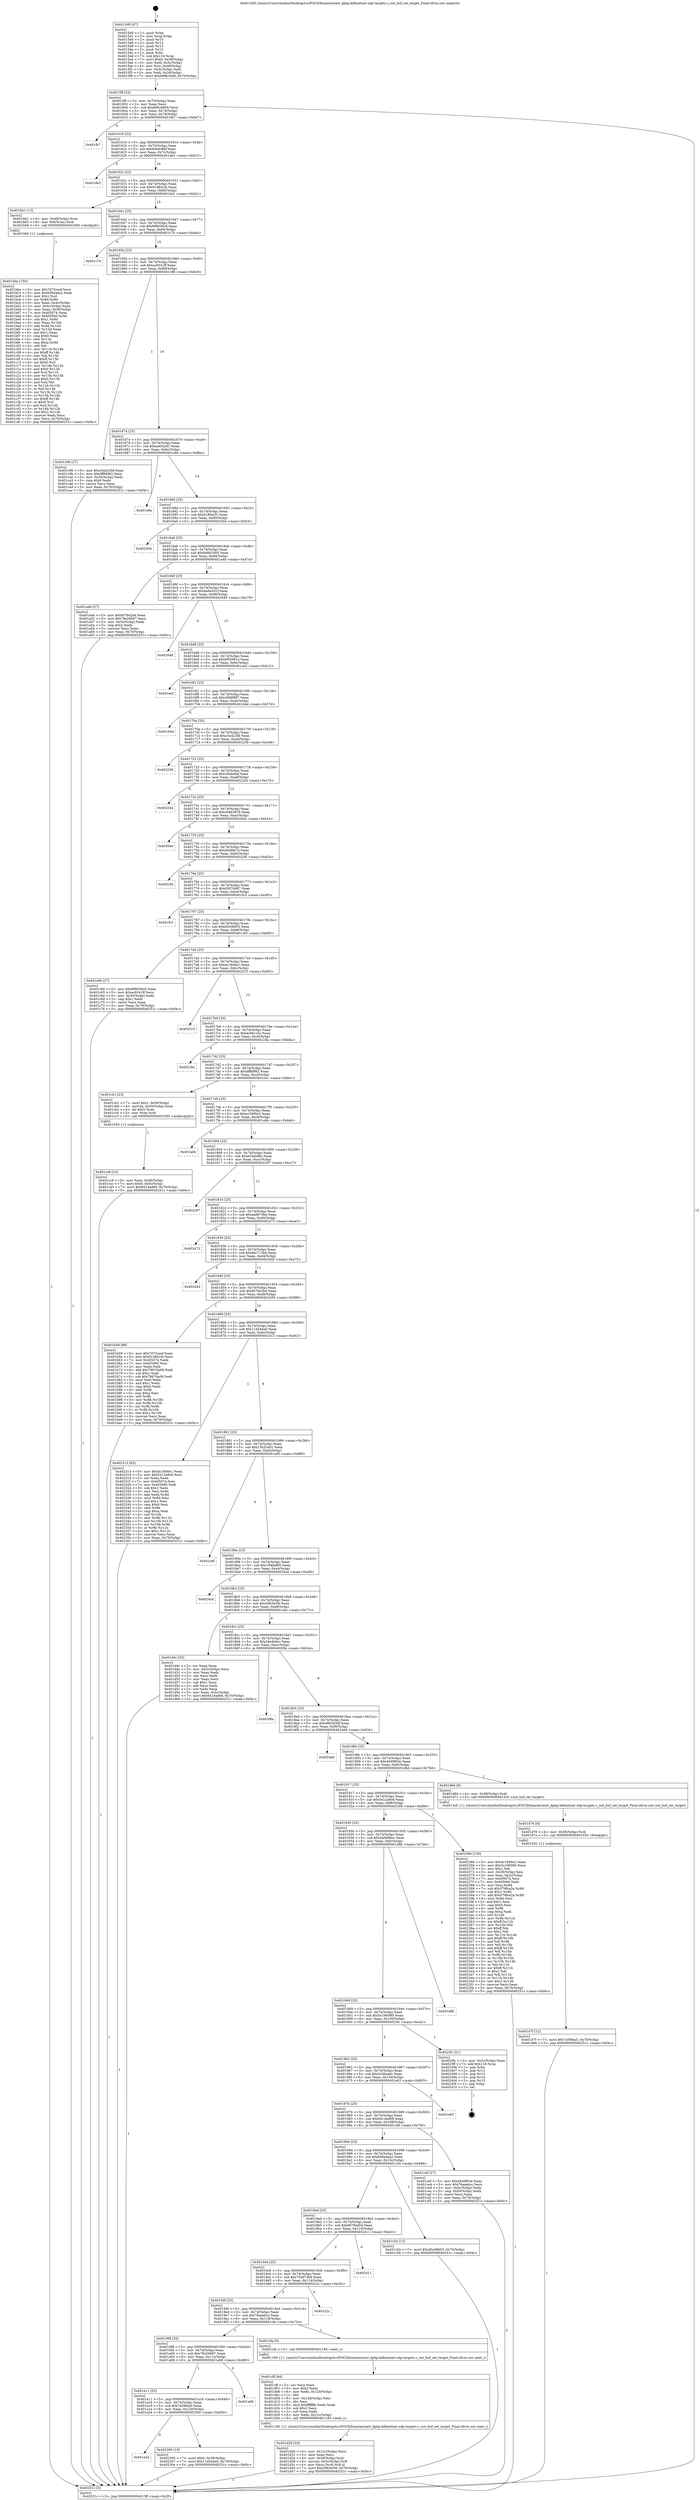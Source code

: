 digraph "0x4015d0" {
  label = "0x4015d0 (/mnt/c/Users/mathe/Desktop/tcc/POCII/binaries/extr_kphp-kdbnetnet-udp-targets.c_out_buf_set_target_Final-ollvm.out::main(0))"
  labelloc = "t"
  node[shape=record]

  Entry [label="",width=0.3,height=0.3,shape=circle,fillcolor=black,style=filled]
  "0x4015ff" [label="{
     0x4015ff [23]\l
     | [instrs]\l
     &nbsp;&nbsp;0x4015ff \<+3\>: mov -0x70(%rbp),%eax\l
     &nbsp;&nbsp;0x401602 \<+2\>: mov %eax,%ecx\l
     &nbsp;&nbsp;0x401604 \<+6\>: sub $0x895cb609,%ecx\l
     &nbsp;&nbsp;0x40160a \<+3\>: mov %eax,-0x74(%rbp)\l
     &nbsp;&nbsp;0x40160d \<+3\>: mov %ecx,-0x78(%rbp)\l
     &nbsp;&nbsp;0x401610 \<+6\>: je 0000000000401fb7 \<main+0x9e7\>\l
  }"]
  "0x401fb7" [label="{
     0x401fb7\l
  }", style=dashed]
  "0x401616" [label="{
     0x401616 [22]\l
     | [instrs]\l
     &nbsp;&nbsp;0x401616 \<+5\>: jmp 000000000040161b \<main+0x4b\>\l
     &nbsp;&nbsp;0x40161b \<+3\>: mov -0x74(%rbp),%eax\l
     &nbsp;&nbsp;0x40161e \<+5\>: sub $0x8cbdc8bf,%eax\l
     &nbsp;&nbsp;0x401623 \<+3\>: mov %eax,-0x7c(%rbp)\l
     &nbsp;&nbsp;0x401626 \<+6\>: je 0000000000401de3 \<main+0x813\>\l
  }"]
  Exit [label="",width=0.3,height=0.3,shape=circle,fillcolor=black,style=filled,peripheries=2]
  "0x401de3" [label="{
     0x401de3\l
  }", style=dashed]
  "0x40162c" [label="{
     0x40162c [22]\l
     | [instrs]\l
     &nbsp;&nbsp;0x40162c \<+5\>: jmp 0000000000401631 \<main+0x61\>\l
     &nbsp;&nbsp;0x401631 \<+3\>: mov -0x74(%rbp),%eax\l
     &nbsp;&nbsp;0x401634 \<+5\>: sub $0x9148d1fe,%eax\l
     &nbsp;&nbsp;0x401639 \<+3\>: mov %eax,-0x80(%rbp)\l
     &nbsp;&nbsp;0x40163c \<+6\>: je 0000000000401bb1 \<main+0x5e1\>\l
  }"]
  "0x401a2a" [label="{
     0x401a2a\l
  }", style=dashed]
  "0x401bb1" [label="{
     0x401bb1 [13]\l
     | [instrs]\l
     &nbsp;&nbsp;0x401bb1 \<+4\>: mov -0x48(%rbp),%rax\l
     &nbsp;&nbsp;0x401bb5 \<+4\>: mov 0x8(%rax),%rdi\l
     &nbsp;&nbsp;0x401bb9 \<+5\>: call 0000000000401060 \<atoi@plt\>\l
     | [calls]\l
     &nbsp;&nbsp;0x401060 \{1\} (unknown)\l
  }"]
  "0x401642" [label="{
     0x401642 [25]\l
     | [instrs]\l
     &nbsp;&nbsp;0x401642 \<+5\>: jmp 0000000000401647 \<main+0x77\>\l
     &nbsp;&nbsp;0x401647 \<+3\>: mov -0x74(%rbp),%eax\l
     &nbsp;&nbsp;0x40164a \<+5\>: sub $0x996056c6,%eax\l
     &nbsp;&nbsp;0x40164f \<+6\>: mov %eax,-0x84(%rbp)\l
     &nbsp;&nbsp;0x401655 \<+6\>: je 0000000000401c7b \<main+0x6ab\>\l
  }"]
  "0x402300" [label="{
     0x402300 [19]\l
     | [instrs]\l
     &nbsp;&nbsp;0x402300 \<+7\>: movl $0x0,-0x38(%rbp)\l
     &nbsp;&nbsp;0x402307 \<+7\>: movl $0x11d544a0,-0x70(%rbp)\l
     &nbsp;&nbsp;0x40230e \<+5\>: jmp 000000000040251c \<main+0xf4c\>\l
  }"]
  "0x401c7b" [label="{
     0x401c7b\l
  }", style=dashed]
  "0x40165b" [label="{
     0x40165b [25]\l
     | [instrs]\l
     &nbsp;&nbsp;0x40165b \<+5\>: jmp 0000000000401660 \<main+0x90\>\l
     &nbsp;&nbsp;0x401660 \<+3\>: mov -0x74(%rbp),%eax\l
     &nbsp;&nbsp;0x401663 \<+5\>: sub $0xac9341ff,%eax\l
     &nbsp;&nbsp;0x401668 \<+6\>: mov %eax,-0x88(%rbp)\l
     &nbsp;&nbsp;0x40166e \<+6\>: je 0000000000401c96 \<main+0x6c6\>\l
  }"]
  "0x401a11" [label="{
     0x401a11 [25]\l
     | [instrs]\l
     &nbsp;&nbsp;0x401a11 \<+5\>: jmp 0000000000401a16 \<main+0x446\>\l
     &nbsp;&nbsp;0x401a16 \<+3\>: mov -0x74(%rbp),%eax\l
     &nbsp;&nbsp;0x401a19 \<+5\>: sub $0x7a59fea5,%eax\l
     &nbsp;&nbsp;0x401a1e \<+6\>: mov %eax,-0x120(%rbp)\l
     &nbsp;&nbsp;0x401a24 \<+6\>: je 0000000000402300 \<main+0xd30\>\l
  }"]
  "0x401c96" [label="{
     0x401c96 [27]\l
     | [instrs]\l
     &nbsp;&nbsp;0x401c96 \<+5\>: mov $0xc5a422fd,%eax\l
     &nbsp;&nbsp;0x401c9b \<+5\>: mov $0xdff68f62,%ecx\l
     &nbsp;&nbsp;0x401ca0 \<+3\>: mov -0x30(%rbp),%edx\l
     &nbsp;&nbsp;0x401ca3 \<+3\>: cmp $0x0,%edx\l
     &nbsp;&nbsp;0x401ca6 \<+3\>: cmove %ecx,%eax\l
     &nbsp;&nbsp;0x401ca9 \<+3\>: mov %eax,-0x70(%rbp)\l
     &nbsp;&nbsp;0x401cac \<+5\>: jmp 000000000040251c \<main+0xf4c\>\l
  }"]
  "0x401674" [label="{
     0x401674 [25]\l
     | [instrs]\l
     &nbsp;&nbsp;0x401674 \<+5\>: jmp 0000000000401679 \<main+0xa9\>\l
     &nbsp;&nbsp;0x401679 \<+3\>: mov -0x74(%rbp),%eax\l
     &nbsp;&nbsp;0x40167c \<+5\>: sub $0xae632ef1,%eax\l
     &nbsp;&nbsp;0x401681 \<+6\>: mov %eax,-0x8c(%rbp)\l
     &nbsp;&nbsp;0x401687 \<+6\>: je 0000000000401e8a \<main+0x8ba\>\l
  }"]
  "0x401a68" [label="{
     0x401a68\l
  }", style=dashed]
  "0x401e8a" [label="{
     0x401e8a\l
  }", style=dashed]
  "0x40168d" [label="{
     0x40168d [25]\l
     | [instrs]\l
     &nbsp;&nbsp;0x40168d \<+5\>: jmp 0000000000401692 \<main+0xc2\>\l
     &nbsp;&nbsp;0x401692 \<+3\>: mov -0x74(%rbp),%eax\l
     &nbsp;&nbsp;0x401695 \<+5\>: sub $0xb189ecf1,%eax\l
     &nbsp;&nbsp;0x40169a \<+6\>: mov %eax,-0x90(%rbp)\l
     &nbsp;&nbsp;0x4016a0 \<+6\>: je 0000000000402504 \<main+0xf34\>\l
  }"]
  "0x401d7f" [label="{
     0x401d7f [12]\l
     | [instrs]\l
     &nbsp;&nbsp;0x401d7f \<+7\>: movl $0x7a59fea5,-0x70(%rbp)\l
     &nbsp;&nbsp;0x401d86 \<+5\>: jmp 000000000040251c \<main+0xf4c\>\l
  }"]
  "0x402504" [label="{
     0x402504\l
  }", style=dashed]
  "0x4016a6" [label="{
     0x4016a6 [25]\l
     | [instrs]\l
     &nbsp;&nbsp;0x4016a6 \<+5\>: jmp 00000000004016ab \<main+0xdb\>\l
     &nbsp;&nbsp;0x4016ab \<+3\>: mov -0x74(%rbp),%eax\l
     &nbsp;&nbsp;0x4016ae \<+5\>: sub $0xb99b1b00,%eax\l
     &nbsp;&nbsp;0x4016b3 \<+6\>: mov %eax,-0x94(%rbp)\l
     &nbsp;&nbsp;0x4016b9 \<+6\>: je 0000000000401a4d \<main+0x47d\>\l
  }"]
  "0x401d76" [label="{
     0x401d76 [9]\l
     | [instrs]\l
     &nbsp;&nbsp;0x401d76 \<+4\>: mov -0x58(%rbp),%rdi\l
     &nbsp;&nbsp;0x401d7a \<+5\>: call 0000000000401030 \<free@plt\>\l
     | [calls]\l
     &nbsp;&nbsp;0x401030 \{1\} (unknown)\l
  }"]
  "0x401a4d" [label="{
     0x401a4d [27]\l
     | [instrs]\l
     &nbsp;&nbsp;0x401a4d \<+5\>: mov $0xf47842bd,%eax\l
     &nbsp;&nbsp;0x401a52 \<+5\>: mov $0x79e26697,%ecx\l
     &nbsp;&nbsp;0x401a57 \<+3\>: mov -0x34(%rbp),%edx\l
     &nbsp;&nbsp;0x401a5a \<+3\>: cmp $0x2,%edx\l
     &nbsp;&nbsp;0x401a5d \<+3\>: cmovne %ecx,%eax\l
     &nbsp;&nbsp;0x401a60 \<+3\>: mov %eax,-0x70(%rbp)\l
     &nbsp;&nbsp;0x401a63 \<+5\>: jmp 000000000040251c \<main+0xf4c\>\l
  }"]
  "0x4016bf" [label="{
     0x4016bf [25]\l
     | [instrs]\l
     &nbsp;&nbsp;0x4016bf \<+5\>: jmp 00000000004016c4 \<main+0xf4\>\l
     &nbsp;&nbsp;0x4016c4 \<+3\>: mov -0x74(%rbp),%eax\l
     &nbsp;&nbsp;0x4016c7 \<+5\>: sub $0xba8a5d1f,%eax\l
     &nbsp;&nbsp;0x4016cc \<+6\>: mov %eax,-0x98(%rbp)\l
     &nbsp;&nbsp;0x4016d2 \<+6\>: je 0000000000402049 \<main+0xa79\>\l
  }"]
  "0x40251c" [label="{
     0x40251c [5]\l
     | [instrs]\l
     &nbsp;&nbsp;0x40251c \<+5\>: jmp 00000000004015ff \<main+0x2f\>\l
  }"]
  "0x4015d0" [label="{
     0x4015d0 [47]\l
     | [instrs]\l
     &nbsp;&nbsp;0x4015d0 \<+1\>: push %rbp\l
     &nbsp;&nbsp;0x4015d1 \<+3\>: mov %rsp,%rbp\l
     &nbsp;&nbsp;0x4015d4 \<+2\>: push %r15\l
     &nbsp;&nbsp;0x4015d6 \<+2\>: push %r14\l
     &nbsp;&nbsp;0x4015d8 \<+2\>: push %r13\l
     &nbsp;&nbsp;0x4015da \<+2\>: push %r12\l
     &nbsp;&nbsp;0x4015dc \<+1\>: push %rbx\l
     &nbsp;&nbsp;0x4015dd \<+7\>: sub $0x118,%rsp\l
     &nbsp;&nbsp;0x4015e4 \<+7\>: movl $0x0,-0x38(%rbp)\l
     &nbsp;&nbsp;0x4015eb \<+3\>: mov %edi,-0x3c(%rbp)\l
     &nbsp;&nbsp;0x4015ee \<+4\>: mov %rsi,-0x48(%rbp)\l
     &nbsp;&nbsp;0x4015f2 \<+3\>: mov -0x3c(%rbp),%edi\l
     &nbsp;&nbsp;0x4015f5 \<+3\>: mov %edi,-0x34(%rbp)\l
     &nbsp;&nbsp;0x4015f8 \<+7\>: movl $0xb99b1b00,-0x70(%rbp)\l
  }"]
  "0x401d2b" [label="{
     0x401d2b [33]\l
     | [instrs]\l
     &nbsp;&nbsp;0x401d2b \<+6\>: mov -0x12c(%rbp),%ecx\l
     &nbsp;&nbsp;0x401d31 \<+3\>: imul %eax,%ecx\l
     &nbsp;&nbsp;0x401d34 \<+4\>: mov -0x58(%rbp),%rdi\l
     &nbsp;&nbsp;0x401d38 \<+4\>: movslq -0x5c(%rbp),%r8\l
     &nbsp;&nbsp;0x401d3c \<+4\>: mov %ecx,(%rdi,%r8,4)\l
     &nbsp;&nbsp;0x401d40 \<+7\>: movl $0x29fc0e58,-0x70(%rbp)\l
     &nbsp;&nbsp;0x401d47 \<+5\>: jmp 000000000040251c \<main+0xf4c\>\l
  }"]
  "0x402049" [label="{
     0x402049\l
  }", style=dashed]
  "0x4016d8" [label="{
     0x4016d8 [25]\l
     | [instrs]\l
     &nbsp;&nbsp;0x4016d8 \<+5\>: jmp 00000000004016dd \<main+0x10d\>\l
     &nbsp;&nbsp;0x4016dd \<+3\>: mov -0x74(%rbp),%eax\l
     &nbsp;&nbsp;0x4016e0 \<+5\>: sub $0xbf05081e,%eax\l
     &nbsp;&nbsp;0x4016e5 \<+6\>: mov %eax,-0x9c(%rbp)\l
     &nbsp;&nbsp;0x4016eb \<+6\>: je 0000000000401ee2 \<main+0x912\>\l
  }"]
  "0x401cff" [label="{
     0x401cff [44]\l
     | [instrs]\l
     &nbsp;&nbsp;0x401cff \<+2\>: xor %ecx,%ecx\l
     &nbsp;&nbsp;0x401d01 \<+5\>: mov $0x2,%edx\l
     &nbsp;&nbsp;0x401d06 \<+6\>: mov %edx,-0x128(%rbp)\l
     &nbsp;&nbsp;0x401d0c \<+1\>: cltd\l
     &nbsp;&nbsp;0x401d0d \<+6\>: mov -0x128(%rbp),%esi\l
     &nbsp;&nbsp;0x401d13 \<+2\>: idiv %esi\l
     &nbsp;&nbsp;0x401d15 \<+6\>: imul $0xfffffffe,%edx,%edx\l
     &nbsp;&nbsp;0x401d1b \<+3\>: sub $0x1,%ecx\l
     &nbsp;&nbsp;0x401d1e \<+2\>: sub %ecx,%edx\l
     &nbsp;&nbsp;0x401d20 \<+6\>: mov %edx,-0x12c(%rbp)\l
     &nbsp;&nbsp;0x401d26 \<+5\>: call 0000000000401160 \<next_i\>\l
     | [calls]\l
     &nbsp;&nbsp;0x401160 \{1\} (/mnt/c/Users/mathe/Desktop/tcc/POCII/binaries/extr_kphp-kdbnetnet-udp-targets.c_out_buf_set_target_Final-ollvm.out::next_i)\l
  }"]
  "0x401ee2" [label="{
     0x401ee2\l
  }", style=dashed]
  "0x4016f1" [label="{
     0x4016f1 [25]\l
     | [instrs]\l
     &nbsp;&nbsp;0x4016f1 \<+5\>: jmp 00000000004016f6 \<main+0x126\>\l
     &nbsp;&nbsp;0x4016f6 \<+3\>: mov -0x74(%rbp),%eax\l
     &nbsp;&nbsp;0x4016f9 \<+5\>: sub $0xc0b6f887,%eax\l
     &nbsp;&nbsp;0x4016fe \<+6\>: mov %eax,-0xa0(%rbp)\l
     &nbsp;&nbsp;0x401704 \<+6\>: je 0000000000401b4d \<main+0x57d\>\l
  }"]
  "0x4019f8" [label="{
     0x4019f8 [25]\l
     | [instrs]\l
     &nbsp;&nbsp;0x4019f8 \<+5\>: jmp 00000000004019fd \<main+0x42d\>\l
     &nbsp;&nbsp;0x4019fd \<+3\>: mov -0x74(%rbp),%eax\l
     &nbsp;&nbsp;0x401a00 \<+5\>: sub $0x79e26697,%eax\l
     &nbsp;&nbsp;0x401a05 \<+6\>: mov %eax,-0x11c(%rbp)\l
     &nbsp;&nbsp;0x401a0b \<+6\>: je 0000000000401a68 \<main+0x498\>\l
  }"]
  "0x401b4d" [label="{
     0x401b4d\l
  }", style=dashed]
  "0x40170a" [label="{
     0x40170a [25]\l
     | [instrs]\l
     &nbsp;&nbsp;0x40170a \<+5\>: jmp 000000000040170f \<main+0x13f\>\l
     &nbsp;&nbsp;0x40170f \<+3\>: mov -0x74(%rbp),%eax\l
     &nbsp;&nbsp;0x401712 \<+5\>: sub $0xc5a422fd,%eax\l
     &nbsp;&nbsp;0x401717 \<+6\>: mov %eax,-0xa4(%rbp)\l
     &nbsp;&nbsp;0x40171d \<+6\>: je 0000000000402238 \<main+0xc68\>\l
  }"]
  "0x401cfa" [label="{
     0x401cfa [5]\l
     | [instrs]\l
     &nbsp;&nbsp;0x401cfa \<+5\>: call 0000000000401160 \<next_i\>\l
     | [calls]\l
     &nbsp;&nbsp;0x401160 \{1\} (/mnt/c/Users/mathe/Desktop/tcc/POCII/binaries/extr_kphp-kdbnetnet-udp-targets.c_out_buf_set_target_Final-ollvm.out::next_i)\l
  }"]
  "0x402238" [label="{
     0x402238\l
  }", style=dashed]
  "0x401723" [label="{
     0x401723 [25]\l
     | [instrs]\l
     &nbsp;&nbsp;0x401723 \<+5\>: jmp 0000000000401728 \<main+0x158\>\l
     &nbsp;&nbsp;0x401728 \<+3\>: mov -0x74(%rbp),%eax\l
     &nbsp;&nbsp;0x40172b \<+5\>: sub $0xc5b6edaf,%eax\l
     &nbsp;&nbsp;0x401730 \<+6\>: mov %eax,-0xa8(%rbp)\l
     &nbsp;&nbsp;0x401736 \<+6\>: je 0000000000402244 \<main+0xc74\>\l
  }"]
  "0x4019df" [label="{
     0x4019df [25]\l
     | [instrs]\l
     &nbsp;&nbsp;0x4019df \<+5\>: jmp 00000000004019e4 \<main+0x414\>\l
     &nbsp;&nbsp;0x4019e4 \<+3\>: mov -0x74(%rbp),%eax\l
     &nbsp;&nbsp;0x4019e7 \<+5\>: sub $0x76aaebcc,%eax\l
     &nbsp;&nbsp;0x4019ec \<+6\>: mov %eax,-0x118(%rbp)\l
     &nbsp;&nbsp;0x4019f2 \<+6\>: je 0000000000401cfa \<main+0x72a\>\l
  }"]
  "0x402244" [label="{
     0x402244\l
  }", style=dashed]
  "0x40173c" [label="{
     0x40173c [25]\l
     | [instrs]\l
     &nbsp;&nbsp;0x40173c \<+5\>: jmp 0000000000401741 \<main+0x171\>\l
     &nbsp;&nbsp;0x401741 \<+3\>: mov -0x74(%rbp),%eax\l
     &nbsp;&nbsp;0x401744 \<+5\>: sub $0xc6463918,%eax\l
     &nbsp;&nbsp;0x401749 \<+6\>: mov %eax,-0xac(%rbp)\l
     &nbsp;&nbsp;0x40174f \<+6\>: je 00000000004020ee \<main+0xb1e\>\l
  }"]
  "0x40222c" [label="{
     0x40222c\l
  }", style=dashed]
  "0x4020ee" [label="{
     0x4020ee\l
  }", style=dashed]
  "0x401755" [label="{
     0x401755 [25]\l
     | [instrs]\l
     &nbsp;&nbsp;0x401755 \<+5\>: jmp 000000000040175a \<main+0x18a\>\l
     &nbsp;&nbsp;0x40175a \<+3\>: mov -0x74(%rbp),%eax\l
     &nbsp;&nbsp;0x40175d \<+5\>: sub $0xd448fe7e,%eax\l
     &nbsp;&nbsp;0x401762 \<+6\>: mov %eax,-0xb0(%rbp)\l
     &nbsp;&nbsp;0x401768 \<+6\>: je 00000000004022f4 \<main+0xd24\>\l
  }"]
  "0x4019c6" [label="{
     0x4019c6 [25]\l
     | [instrs]\l
     &nbsp;&nbsp;0x4019c6 \<+5\>: jmp 00000000004019cb \<main+0x3fb\>\l
     &nbsp;&nbsp;0x4019cb \<+3\>: mov -0x74(%rbp),%eax\l
     &nbsp;&nbsp;0x4019ce \<+5\>: sub $0x75a973b8,%eax\l
     &nbsp;&nbsp;0x4019d3 \<+6\>: mov %eax,-0x114(%rbp)\l
     &nbsp;&nbsp;0x4019d9 \<+6\>: je 000000000040222c \<main+0xc5c\>\l
  }"]
  "0x4022f4" [label="{
     0x4022f4\l
  }", style=dashed]
  "0x40176e" [label="{
     0x40176e [25]\l
     | [instrs]\l
     &nbsp;&nbsp;0x40176e \<+5\>: jmp 0000000000401773 \<main+0x1a3\>\l
     &nbsp;&nbsp;0x401773 \<+3\>: mov -0x74(%rbp),%eax\l
     &nbsp;&nbsp;0x401776 \<+5\>: sub $0xd5078d67,%eax\l
     &nbsp;&nbsp;0x40177b \<+6\>: mov %eax,-0xb4(%rbp)\l
     &nbsp;&nbsp;0x401781 \<+6\>: je 0000000000401fc3 \<main+0x9f3\>\l
  }"]
  "0x402411" [label="{
     0x402411\l
  }", style=dashed]
  "0x401fc3" [label="{
     0x401fc3\l
  }", style=dashed]
  "0x401787" [label="{
     0x401787 [25]\l
     | [instrs]\l
     &nbsp;&nbsp;0x401787 \<+5\>: jmp 000000000040178c \<main+0x1bc\>\l
     &nbsp;&nbsp;0x40178c \<+3\>: mov -0x74(%rbp),%eax\l
     &nbsp;&nbsp;0x40178f \<+5\>: sub $0xd5e38603,%eax\l
     &nbsp;&nbsp;0x401794 \<+6\>: mov %eax,-0xb8(%rbp)\l
     &nbsp;&nbsp;0x40179a \<+6\>: je 0000000000401c60 \<main+0x690\>\l
  }"]
  "0x401cc8" [label="{
     0x401cc8 [23]\l
     | [instrs]\l
     &nbsp;&nbsp;0x401cc8 \<+4\>: mov %rax,-0x58(%rbp)\l
     &nbsp;&nbsp;0x401ccc \<+7\>: movl $0x0,-0x5c(%rbp)\l
     &nbsp;&nbsp;0x401cd3 \<+7\>: movl $0x6414ad68,-0x70(%rbp)\l
     &nbsp;&nbsp;0x401cda \<+5\>: jmp 000000000040251c \<main+0xf4c\>\l
  }"]
  "0x401c60" [label="{
     0x401c60 [27]\l
     | [instrs]\l
     &nbsp;&nbsp;0x401c60 \<+5\>: mov $0x996056c6,%eax\l
     &nbsp;&nbsp;0x401c65 \<+5\>: mov $0xac9341ff,%ecx\l
     &nbsp;&nbsp;0x401c6a \<+3\>: mov -0x30(%rbp),%edx\l
     &nbsp;&nbsp;0x401c6d \<+3\>: cmp $0x1,%edx\l
     &nbsp;&nbsp;0x401c70 \<+3\>: cmovl %ecx,%eax\l
     &nbsp;&nbsp;0x401c73 \<+3\>: mov %eax,-0x70(%rbp)\l
     &nbsp;&nbsp;0x401c76 \<+5\>: jmp 000000000040251c \<main+0xf4c\>\l
  }"]
  "0x4017a0" [label="{
     0x4017a0 [25]\l
     | [instrs]\l
     &nbsp;&nbsp;0x4017a0 \<+5\>: jmp 00000000004017a5 \<main+0x1d5\>\l
     &nbsp;&nbsp;0x4017a5 \<+3\>: mov -0x74(%rbp),%eax\l
     &nbsp;&nbsp;0x4017a8 \<+5\>: sub $0xdc1806e1,%eax\l
     &nbsp;&nbsp;0x4017ad \<+6\>: mov %eax,-0xbc(%rbp)\l
     &nbsp;&nbsp;0x4017b3 \<+6\>: je 0000000000402515 \<main+0xf45\>\l
  }"]
  "0x4019ad" [label="{
     0x4019ad [25]\l
     | [instrs]\l
     &nbsp;&nbsp;0x4019ad \<+5\>: jmp 00000000004019b2 \<main+0x3e2\>\l
     &nbsp;&nbsp;0x4019b2 \<+3\>: mov -0x74(%rbp),%eax\l
     &nbsp;&nbsp;0x4019b5 \<+5\>: sub $0x6679ed04,%eax\l
     &nbsp;&nbsp;0x4019ba \<+6\>: mov %eax,-0x110(%rbp)\l
     &nbsp;&nbsp;0x4019c0 \<+6\>: je 0000000000402411 \<main+0xe41\>\l
  }"]
  "0x402515" [label="{
     0x402515\l
  }", style=dashed]
  "0x4017b9" [label="{
     0x4017b9 [25]\l
     | [instrs]\l
     &nbsp;&nbsp;0x4017b9 \<+5\>: jmp 00000000004017be \<main+0x1ee\>\l
     &nbsp;&nbsp;0x4017be \<+3\>: mov -0x74(%rbp),%eax\l
     &nbsp;&nbsp;0x4017c1 \<+5\>: sub $0xdc691c5c,%eax\l
     &nbsp;&nbsp;0x4017c6 \<+6\>: mov %eax,-0xc0(%rbp)\l
     &nbsp;&nbsp;0x4017cc \<+6\>: je 000000000040218a \<main+0xbba\>\l
  }"]
  "0x401c54" [label="{
     0x401c54 [12]\l
     | [instrs]\l
     &nbsp;&nbsp;0x401c54 \<+7\>: movl $0xd5e38603,-0x70(%rbp)\l
     &nbsp;&nbsp;0x401c5b \<+5\>: jmp 000000000040251c \<main+0xf4c\>\l
  }"]
  "0x40218a" [label="{
     0x40218a\l
  }", style=dashed]
  "0x4017d2" [label="{
     0x4017d2 [25]\l
     | [instrs]\l
     &nbsp;&nbsp;0x4017d2 \<+5\>: jmp 00000000004017d7 \<main+0x207\>\l
     &nbsp;&nbsp;0x4017d7 \<+3\>: mov -0x74(%rbp),%eax\l
     &nbsp;&nbsp;0x4017da \<+5\>: sub $0xdff68f62,%eax\l
     &nbsp;&nbsp;0x4017df \<+6\>: mov %eax,-0xc4(%rbp)\l
     &nbsp;&nbsp;0x4017e5 \<+6\>: je 0000000000401cb1 \<main+0x6e1\>\l
  }"]
  "0x401994" [label="{
     0x401994 [25]\l
     | [instrs]\l
     &nbsp;&nbsp;0x401994 \<+5\>: jmp 0000000000401999 \<main+0x3c9\>\l
     &nbsp;&nbsp;0x401999 \<+3\>: mov -0x74(%rbp),%eax\l
     &nbsp;&nbsp;0x40199c \<+5\>: sub $0x658a4ea2,%eax\l
     &nbsp;&nbsp;0x4019a1 \<+6\>: mov %eax,-0x10c(%rbp)\l
     &nbsp;&nbsp;0x4019a7 \<+6\>: je 0000000000401c54 \<main+0x684\>\l
  }"]
  "0x401cb1" [label="{
     0x401cb1 [23]\l
     | [instrs]\l
     &nbsp;&nbsp;0x401cb1 \<+7\>: movl $0x1,-0x50(%rbp)\l
     &nbsp;&nbsp;0x401cb8 \<+4\>: movslq -0x50(%rbp),%rax\l
     &nbsp;&nbsp;0x401cbc \<+4\>: shl $0x2,%rax\l
     &nbsp;&nbsp;0x401cc0 \<+3\>: mov %rax,%rdi\l
     &nbsp;&nbsp;0x401cc3 \<+5\>: call 0000000000401050 \<malloc@plt\>\l
     | [calls]\l
     &nbsp;&nbsp;0x401050 \{1\} (unknown)\l
  }"]
  "0x4017eb" [label="{
     0x4017eb [25]\l
     | [instrs]\l
     &nbsp;&nbsp;0x4017eb \<+5\>: jmp 00000000004017f0 \<main+0x220\>\l
     &nbsp;&nbsp;0x4017f0 \<+3\>: mov -0x74(%rbp),%eax\l
     &nbsp;&nbsp;0x4017f3 \<+5\>: sub $0xe159f0e2,%eax\l
     &nbsp;&nbsp;0x4017f8 \<+6\>: mov %eax,-0xc8(%rbp)\l
     &nbsp;&nbsp;0x4017fe \<+6\>: je 0000000000401abb \<main+0x4eb\>\l
  }"]
  "0x401cdf" [label="{
     0x401cdf [27]\l
     | [instrs]\l
     &nbsp;&nbsp;0x401cdf \<+5\>: mov $0x4949f03e,%eax\l
     &nbsp;&nbsp;0x401ce4 \<+5\>: mov $0x76aaebcc,%ecx\l
     &nbsp;&nbsp;0x401ce9 \<+3\>: mov -0x5c(%rbp),%edx\l
     &nbsp;&nbsp;0x401cec \<+3\>: cmp -0x50(%rbp),%edx\l
     &nbsp;&nbsp;0x401cef \<+3\>: cmovl %ecx,%eax\l
     &nbsp;&nbsp;0x401cf2 \<+3\>: mov %eax,-0x70(%rbp)\l
     &nbsp;&nbsp;0x401cf5 \<+5\>: jmp 000000000040251c \<main+0xf4c\>\l
  }"]
  "0x401abb" [label="{
     0x401abb\l
  }", style=dashed]
  "0x401804" [label="{
     0x401804 [25]\l
     | [instrs]\l
     &nbsp;&nbsp;0x401804 \<+5\>: jmp 0000000000401809 \<main+0x239\>\l
     &nbsp;&nbsp;0x401809 \<+3\>: mov -0x74(%rbp),%eax\l
     &nbsp;&nbsp;0x40180c \<+5\>: sub $0xe53a0dbc,%eax\l
     &nbsp;&nbsp;0x401811 \<+6\>: mov %eax,-0xcc(%rbp)\l
     &nbsp;&nbsp;0x401817 \<+6\>: je 0000000000402297 \<main+0xcc7\>\l
  }"]
  "0x40197b" [label="{
     0x40197b [25]\l
     | [instrs]\l
     &nbsp;&nbsp;0x40197b \<+5\>: jmp 0000000000401980 \<main+0x3b0\>\l
     &nbsp;&nbsp;0x401980 \<+3\>: mov -0x74(%rbp),%eax\l
     &nbsp;&nbsp;0x401983 \<+5\>: sub $0x6414ad68,%eax\l
     &nbsp;&nbsp;0x401988 \<+6\>: mov %eax,-0x108(%rbp)\l
     &nbsp;&nbsp;0x40198e \<+6\>: je 0000000000401cdf \<main+0x70f\>\l
  }"]
  "0x402297" [label="{
     0x402297\l
  }", style=dashed]
  "0x40181d" [label="{
     0x40181d [25]\l
     | [instrs]\l
     &nbsp;&nbsp;0x40181d \<+5\>: jmp 0000000000401822 \<main+0x252\>\l
     &nbsp;&nbsp;0x401822 \<+3\>: mov -0x74(%rbp),%eax\l
     &nbsp;&nbsp;0x401825 \<+5\>: sub $0xea86736a,%eax\l
     &nbsp;&nbsp;0x40182a \<+6\>: mov %eax,-0xd0(%rbp)\l
     &nbsp;&nbsp;0x401830 \<+6\>: je 0000000000402473 \<main+0xea3\>\l
  }"]
  "0x401e63" [label="{
     0x401e63\l
  }", style=dashed]
  "0x402473" [label="{
     0x402473\l
  }", style=dashed]
  "0x401836" [label="{
     0x401836 [25]\l
     | [instrs]\l
     &nbsp;&nbsp;0x401836 \<+5\>: jmp 000000000040183b \<main+0x26b\>\l
     &nbsp;&nbsp;0x40183b \<+3\>: mov -0x74(%rbp),%eax\l
     &nbsp;&nbsp;0x40183e \<+5\>: sub $0xebc713bd,%eax\l
     &nbsp;&nbsp;0x401843 \<+6\>: mov %eax,-0xd4(%rbp)\l
     &nbsp;&nbsp;0x401849 \<+6\>: je 0000000000402445 \<main+0xe75\>\l
  }"]
  "0x401962" [label="{
     0x401962 [25]\l
     | [instrs]\l
     &nbsp;&nbsp;0x401962 \<+5\>: jmp 0000000000401967 \<main+0x397\>\l
     &nbsp;&nbsp;0x401967 \<+3\>: mov -0x74(%rbp),%eax\l
     &nbsp;&nbsp;0x40196a \<+5\>: sub $0x5c36eadc,%eax\l
     &nbsp;&nbsp;0x40196f \<+6\>: mov %eax,-0x104(%rbp)\l
     &nbsp;&nbsp;0x401975 \<+6\>: je 0000000000401e63 \<main+0x893\>\l
  }"]
  "0x402445" [label="{
     0x402445\l
  }", style=dashed]
  "0x40184f" [label="{
     0x40184f [25]\l
     | [instrs]\l
     &nbsp;&nbsp;0x40184f \<+5\>: jmp 0000000000401854 \<main+0x284\>\l
     &nbsp;&nbsp;0x401854 \<+3\>: mov -0x74(%rbp),%eax\l
     &nbsp;&nbsp;0x401857 \<+5\>: sub $0xf47842bd,%eax\l
     &nbsp;&nbsp;0x40185c \<+6\>: mov %eax,-0xd8(%rbp)\l
     &nbsp;&nbsp;0x401862 \<+6\>: je 0000000000401b59 \<main+0x589\>\l
  }"]
  "0x4023fc" [label="{
     0x4023fc [21]\l
     | [instrs]\l
     &nbsp;&nbsp;0x4023fc \<+3\>: mov -0x2c(%rbp),%eax\l
     &nbsp;&nbsp;0x4023ff \<+7\>: add $0x118,%rsp\l
     &nbsp;&nbsp;0x402406 \<+1\>: pop %rbx\l
     &nbsp;&nbsp;0x402407 \<+2\>: pop %r12\l
     &nbsp;&nbsp;0x402409 \<+2\>: pop %r13\l
     &nbsp;&nbsp;0x40240b \<+2\>: pop %r14\l
     &nbsp;&nbsp;0x40240d \<+2\>: pop %r15\l
     &nbsp;&nbsp;0x40240f \<+1\>: pop %rbp\l
     &nbsp;&nbsp;0x402410 \<+1\>: ret\l
  }"]
  "0x401b59" [label="{
     0x401b59 [88]\l
     | [instrs]\l
     &nbsp;&nbsp;0x401b59 \<+5\>: mov $0x7d72ceef,%eax\l
     &nbsp;&nbsp;0x401b5e \<+5\>: mov $0x9148d1fe,%ecx\l
     &nbsp;&nbsp;0x401b63 \<+7\>: mov 0x405074,%edx\l
     &nbsp;&nbsp;0x401b6a \<+7\>: mov 0x405060,%esi\l
     &nbsp;&nbsp;0x401b71 \<+2\>: mov %edx,%edi\l
     &nbsp;&nbsp;0x401b73 \<+6\>: add $0x79670a08,%edi\l
     &nbsp;&nbsp;0x401b79 \<+3\>: sub $0x1,%edi\l
     &nbsp;&nbsp;0x401b7c \<+6\>: sub $0x79670a08,%edi\l
     &nbsp;&nbsp;0x401b82 \<+3\>: imul %edi,%edx\l
     &nbsp;&nbsp;0x401b85 \<+3\>: and $0x1,%edx\l
     &nbsp;&nbsp;0x401b88 \<+3\>: cmp $0x0,%edx\l
     &nbsp;&nbsp;0x401b8b \<+4\>: sete %r8b\l
     &nbsp;&nbsp;0x401b8f \<+3\>: cmp $0xa,%esi\l
     &nbsp;&nbsp;0x401b92 \<+4\>: setl %r9b\l
     &nbsp;&nbsp;0x401b96 \<+3\>: mov %r8b,%r10b\l
     &nbsp;&nbsp;0x401b99 \<+3\>: and %r9b,%r10b\l
     &nbsp;&nbsp;0x401b9c \<+3\>: xor %r9b,%r8b\l
     &nbsp;&nbsp;0x401b9f \<+3\>: or %r8b,%r10b\l
     &nbsp;&nbsp;0x401ba2 \<+4\>: test $0x1,%r10b\l
     &nbsp;&nbsp;0x401ba6 \<+3\>: cmovne %ecx,%eax\l
     &nbsp;&nbsp;0x401ba9 \<+3\>: mov %eax,-0x70(%rbp)\l
     &nbsp;&nbsp;0x401bac \<+5\>: jmp 000000000040251c \<main+0xf4c\>\l
  }"]
  "0x401868" [label="{
     0x401868 [25]\l
     | [instrs]\l
     &nbsp;&nbsp;0x401868 \<+5\>: jmp 000000000040186d \<main+0x29d\>\l
     &nbsp;&nbsp;0x40186d \<+3\>: mov -0x74(%rbp),%eax\l
     &nbsp;&nbsp;0x401870 \<+5\>: sub $0x11d544a0,%eax\l
     &nbsp;&nbsp;0x401875 \<+6\>: mov %eax,-0xdc(%rbp)\l
     &nbsp;&nbsp;0x40187b \<+6\>: je 0000000000402313 \<main+0xd43\>\l
  }"]
  "0x401bbe" [label="{
     0x401bbe [150]\l
     | [instrs]\l
     &nbsp;&nbsp;0x401bbe \<+5\>: mov $0x7d72ceef,%ecx\l
     &nbsp;&nbsp;0x401bc3 \<+5\>: mov $0x658a4ea2,%edx\l
     &nbsp;&nbsp;0x401bc8 \<+3\>: mov $0x1,%sil\l
     &nbsp;&nbsp;0x401bcb \<+3\>: xor %r8d,%r8d\l
     &nbsp;&nbsp;0x401bce \<+3\>: mov %eax,-0x4c(%rbp)\l
     &nbsp;&nbsp;0x401bd1 \<+3\>: mov -0x4c(%rbp),%eax\l
     &nbsp;&nbsp;0x401bd4 \<+3\>: mov %eax,-0x30(%rbp)\l
     &nbsp;&nbsp;0x401bd7 \<+7\>: mov 0x405074,%eax\l
     &nbsp;&nbsp;0x401bde \<+8\>: mov 0x405060,%r9d\l
     &nbsp;&nbsp;0x401be6 \<+4\>: sub $0x1,%r8d\l
     &nbsp;&nbsp;0x401bea \<+3\>: mov %eax,%r10d\l
     &nbsp;&nbsp;0x401bed \<+3\>: add %r8d,%r10d\l
     &nbsp;&nbsp;0x401bf0 \<+4\>: imul %r10d,%eax\l
     &nbsp;&nbsp;0x401bf4 \<+3\>: and $0x1,%eax\l
     &nbsp;&nbsp;0x401bf7 \<+3\>: cmp $0x0,%eax\l
     &nbsp;&nbsp;0x401bfa \<+4\>: sete %r11b\l
     &nbsp;&nbsp;0x401bfe \<+4\>: cmp $0xa,%r9d\l
     &nbsp;&nbsp;0x401c02 \<+3\>: setl %bl\l
     &nbsp;&nbsp;0x401c05 \<+3\>: mov %r11b,%r14b\l
     &nbsp;&nbsp;0x401c08 \<+4\>: xor $0xff,%r14b\l
     &nbsp;&nbsp;0x401c0c \<+3\>: mov %bl,%r15b\l
     &nbsp;&nbsp;0x401c0f \<+4\>: xor $0xff,%r15b\l
     &nbsp;&nbsp;0x401c13 \<+4\>: xor $0x0,%sil\l
     &nbsp;&nbsp;0x401c17 \<+3\>: mov %r14b,%r12b\l
     &nbsp;&nbsp;0x401c1a \<+4\>: and $0x0,%r12b\l
     &nbsp;&nbsp;0x401c1e \<+3\>: and %sil,%r11b\l
     &nbsp;&nbsp;0x401c21 \<+3\>: mov %r15b,%r13b\l
     &nbsp;&nbsp;0x401c24 \<+4\>: and $0x0,%r13b\l
     &nbsp;&nbsp;0x401c28 \<+3\>: and %sil,%bl\l
     &nbsp;&nbsp;0x401c2b \<+3\>: or %r11b,%r12b\l
     &nbsp;&nbsp;0x401c2e \<+3\>: or %bl,%r13b\l
     &nbsp;&nbsp;0x401c31 \<+3\>: xor %r13b,%r12b\l
     &nbsp;&nbsp;0x401c34 \<+3\>: or %r15b,%r14b\l
     &nbsp;&nbsp;0x401c37 \<+4\>: xor $0xff,%r14b\l
     &nbsp;&nbsp;0x401c3b \<+4\>: or $0x0,%sil\l
     &nbsp;&nbsp;0x401c3f \<+3\>: and %sil,%r14b\l
     &nbsp;&nbsp;0x401c42 \<+3\>: or %r14b,%r12b\l
     &nbsp;&nbsp;0x401c45 \<+4\>: test $0x1,%r12b\l
     &nbsp;&nbsp;0x401c49 \<+3\>: cmovne %edx,%ecx\l
     &nbsp;&nbsp;0x401c4c \<+3\>: mov %ecx,-0x70(%rbp)\l
     &nbsp;&nbsp;0x401c4f \<+5\>: jmp 000000000040251c \<main+0xf4c\>\l
  }"]
  "0x401949" [label="{
     0x401949 [25]\l
     | [instrs]\l
     &nbsp;&nbsp;0x401949 \<+5\>: jmp 000000000040194e \<main+0x37e\>\l
     &nbsp;&nbsp;0x40194e \<+3\>: mov -0x74(%rbp),%eax\l
     &nbsp;&nbsp;0x401951 \<+5\>: sub $0x5c190080,%eax\l
     &nbsp;&nbsp;0x401956 \<+6\>: mov %eax,-0x100(%rbp)\l
     &nbsp;&nbsp;0x40195c \<+6\>: je 00000000004023fc \<main+0xe2c\>\l
  }"]
  "0x402313" [label="{
     0x402313 [83]\l
     | [instrs]\l
     &nbsp;&nbsp;0x402313 \<+5\>: mov $0xdc1806e1,%eax\l
     &nbsp;&nbsp;0x402318 \<+5\>: mov $0x5412a9c6,%ecx\l
     &nbsp;&nbsp;0x40231d \<+2\>: xor %edx,%edx\l
     &nbsp;&nbsp;0x40231f \<+7\>: mov 0x405074,%esi\l
     &nbsp;&nbsp;0x402326 \<+7\>: mov 0x405060,%edi\l
     &nbsp;&nbsp;0x40232d \<+3\>: sub $0x1,%edx\l
     &nbsp;&nbsp;0x402330 \<+3\>: mov %esi,%r8d\l
     &nbsp;&nbsp;0x402333 \<+3\>: add %edx,%r8d\l
     &nbsp;&nbsp;0x402336 \<+4\>: imul %r8d,%esi\l
     &nbsp;&nbsp;0x40233a \<+3\>: and $0x1,%esi\l
     &nbsp;&nbsp;0x40233d \<+3\>: cmp $0x0,%esi\l
     &nbsp;&nbsp;0x402340 \<+4\>: sete %r9b\l
     &nbsp;&nbsp;0x402344 \<+3\>: cmp $0xa,%edi\l
     &nbsp;&nbsp;0x402347 \<+4\>: setl %r10b\l
     &nbsp;&nbsp;0x40234b \<+3\>: mov %r9b,%r11b\l
     &nbsp;&nbsp;0x40234e \<+3\>: and %r10b,%r11b\l
     &nbsp;&nbsp;0x402351 \<+3\>: xor %r10b,%r9b\l
     &nbsp;&nbsp;0x402354 \<+3\>: or %r9b,%r11b\l
     &nbsp;&nbsp;0x402357 \<+4\>: test $0x1,%r11b\l
     &nbsp;&nbsp;0x40235b \<+3\>: cmovne %ecx,%eax\l
     &nbsp;&nbsp;0x40235e \<+3\>: mov %eax,-0x70(%rbp)\l
     &nbsp;&nbsp;0x402361 \<+5\>: jmp 000000000040251c \<main+0xf4c\>\l
  }"]
  "0x401881" [label="{
     0x401881 [25]\l
     | [instrs]\l
     &nbsp;&nbsp;0x401881 \<+5\>: jmp 0000000000401886 \<main+0x2b6\>\l
     &nbsp;&nbsp;0x401886 \<+3\>: mov -0x74(%rbp),%eax\l
     &nbsp;&nbsp;0x401889 \<+5\>: sub $0x15b32a01,%eax\l
     &nbsp;&nbsp;0x40188e \<+6\>: mov %eax,-0xe0(%rbp)\l
     &nbsp;&nbsp;0x401894 \<+6\>: je 0000000000401e6f \<main+0x89f\>\l
  }"]
  "0x401d8b" [label="{
     0x401d8b\l
  }", style=dashed]
  "0x401e6f" [label="{
     0x401e6f\l
  }", style=dashed]
  "0x40189a" [label="{
     0x40189a [25]\l
     | [instrs]\l
     &nbsp;&nbsp;0x40189a \<+5\>: jmp 000000000040189f \<main+0x2cf\>\l
     &nbsp;&nbsp;0x40189f \<+3\>: mov -0x74(%rbp),%eax\l
     &nbsp;&nbsp;0x4018a2 \<+5\>: sub $0x1948af05,%eax\l
     &nbsp;&nbsp;0x4018a7 \<+6\>: mov %eax,-0xe4(%rbp)\l
     &nbsp;&nbsp;0x4018ad \<+6\>: je 00000000004024cd \<main+0xefd\>\l
  }"]
  "0x401930" [label="{
     0x401930 [25]\l
     | [instrs]\l
     &nbsp;&nbsp;0x401930 \<+5\>: jmp 0000000000401935 \<main+0x365\>\l
     &nbsp;&nbsp;0x401935 \<+3\>: mov -0x74(%rbp),%eax\l
     &nbsp;&nbsp;0x401938 \<+5\>: sub $0x5a0d66ec,%eax\l
     &nbsp;&nbsp;0x40193d \<+6\>: mov %eax,-0xfc(%rbp)\l
     &nbsp;&nbsp;0x401943 \<+6\>: je 0000000000401d8b \<main+0x7bb\>\l
  }"]
  "0x4024cd" [label="{
     0x4024cd\l
  }", style=dashed]
  "0x4018b3" [label="{
     0x4018b3 [25]\l
     | [instrs]\l
     &nbsp;&nbsp;0x4018b3 \<+5\>: jmp 00000000004018b8 \<main+0x2e8\>\l
     &nbsp;&nbsp;0x4018b8 \<+3\>: mov -0x74(%rbp),%eax\l
     &nbsp;&nbsp;0x4018bb \<+5\>: sub $0x29fc0e58,%eax\l
     &nbsp;&nbsp;0x4018c0 \<+6\>: mov %eax,-0xe8(%rbp)\l
     &nbsp;&nbsp;0x4018c6 \<+6\>: je 0000000000401d4c \<main+0x77c\>\l
  }"]
  "0x402366" [label="{
     0x402366 [150]\l
     | [instrs]\l
     &nbsp;&nbsp;0x402366 \<+5\>: mov $0xdc1806e1,%eax\l
     &nbsp;&nbsp;0x40236b \<+5\>: mov $0x5c190080,%ecx\l
     &nbsp;&nbsp;0x402370 \<+2\>: mov $0x1,%dl\l
     &nbsp;&nbsp;0x402372 \<+3\>: mov -0x38(%rbp),%esi\l
     &nbsp;&nbsp;0x402375 \<+3\>: mov %esi,-0x2c(%rbp)\l
     &nbsp;&nbsp;0x402378 \<+7\>: mov 0x405074,%esi\l
     &nbsp;&nbsp;0x40237f \<+7\>: mov 0x405060,%edi\l
     &nbsp;&nbsp;0x402386 \<+3\>: mov %esi,%r8d\l
     &nbsp;&nbsp;0x402389 \<+7\>: sub $0x579fca2a,%r8d\l
     &nbsp;&nbsp;0x402390 \<+4\>: sub $0x1,%r8d\l
     &nbsp;&nbsp;0x402394 \<+7\>: add $0x579fca2a,%r8d\l
     &nbsp;&nbsp;0x40239b \<+4\>: imul %r8d,%esi\l
     &nbsp;&nbsp;0x40239f \<+3\>: and $0x1,%esi\l
     &nbsp;&nbsp;0x4023a2 \<+3\>: cmp $0x0,%esi\l
     &nbsp;&nbsp;0x4023a5 \<+4\>: sete %r9b\l
     &nbsp;&nbsp;0x4023a9 \<+3\>: cmp $0xa,%edi\l
     &nbsp;&nbsp;0x4023ac \<+4\>: setl %r10b\l
     &nbsp;&nbsp;0x4023b0 \<+3\>: mov %r9b,%r11b\l
     &nbsp;&nbsp;0x4023b3 \<+4\>: xor $0xff,%r11b\l
     &nbsp;&nbsp;0x4023b7 \<+3\>: mov %r10b,%bl\l
     &nbsp;&nbsp;0x4023ba \<+3\>: xor $0xff,%bl\l
     &nbsp;&nbsp;0x4023bd \<+3\>: xor $0x1,%dl\l
     &nbsp;&nbsp;0x4023c0 \<+3\>: mov %r11b,%r14b\l
     &nbsp;&nbsp;0x4023c3 \<+4\>: and $0xff,%r14b\l
     &nbsp;&nbsp;0x4023c7 \<+3\>: and %dl,%r9b\l
     &nbsp;&nbsp;0x4023ca \<+3\>: mov %bl,%r15b\l
     &nbsp;&nbsp;0x4023cd \<+4\>: and $0xff,%r15b\l
     &nbsp;&nbsp;0x4023d1 \<+3\>: and %dl,%r10b\l
     &nbsp;&nbsp;0x4023d4 \<+3\>: or %r9b,%r14b\l
     &nbsp;&nbsp;0x4023d7 \<+3\>: or %r10b,%r15b\l
     &nbsp;&nbsp;0x4023da \<+3\>: xor %r15b,%r14b\l
     &nbsp;&nbsp;0x4023dd \<+3\>: or %bl,%r11b\l
     &nbsp;&nbsp;0x4023e0 \<+4\>: xor $0xff,%r11b\l
     &nbsp;&nbsp;0x4023e4 \<+3\>: or $0x1,%dl\l
     &nbsp;&nbsp;0x4023e7 \<+3\>: and %dl,%r11b\l
     &nbsp;&nbsp;0x4023ea \<+3\>: or %r11b,%r14b\l
     &nbsp;&nbsp;0x4023ed \<+4\>: test $0x1,%r14b\l
     &nbsp;&nbsp;0x4023f1 \<+3\>: cmovne %ecx,%eax\l
     &nbsp;&nbsp;0x4023f4 \<+3\>: mov %eax,-0x70(%rbp)\l
     &nbsp;&nbsp;0x4023f7 \<+5\>: jmp 000000000040251c \<main+0xf4c\>\l
  }"]
  "0x401d4c" [label="{
     0x401d4c [33]\l
     | [instrs]\l
     &nbsp;&nbsp;0x401d4c \<+2\>: xor %eax,%eax\l
     &nbsp;&nbsp;0x401d4e \<+3\>: mov -0x5c(%rbp),%ecx\l
     &nbsp;&nbsp;0x401d51 \<+2\>: mov %eax,%edx\l
     &nbsp;&nbsp;0x401d53 \<+2\>: sub %ecx,%edx\l
     &nbsp;&nbsp;0x401d55 \<+2\>: mov %eax,%ecx\l
     &nbsp;&nbsp;0x401d57 \<+3\>: sub $0x1,%ecx\l
     &nbsp;&nbsp;0x401d5a \<+2\>: add %ecx,%edx\l
     &nbsp;&nbsp;0x401d5c \<+2\>: sub %edx,%eax\l
     &nbsp;&nbsp;0x401d5e \<+3\>: mov %eax,-0x5c(%rbp)\l
     &nbsp;&nbsp;0x401d61 \<+7\>: movl $0x6414ad68,-0x70(%rbp)\l
     &nbsp;&nbsp;0x401d68 \<+5\>: jmp 000000000040251c \<main+0xf4c\>\l
  }"]
  "0x4018cc" [label="{
     0x4018cc [25]\l
     | [instrs]\l
     &nbsp;&nbsp;0x4018cc \<+5\>: jmp 00000000004018d1 \<main+0x301\>\l
     &nbsp;&nbsp;0x4018d1 \<+3\>: mov -0x74(%rbp),%eax\l
     &nbsp;&nbsp;0x4018d4 \<+5\>: sub $0x34e4bdcc,%eax\l
     &nbsp;&nbsp;0x4018d9 \<+6\>: mov %eax,-0xec(%rbp)\l
     &nbsp;&nbsp;0x4018df \<+6\>: je 00000000004020fa \<main+0xb2a\>\l
  }"]
  "0x401917" [label="{
     0x401917 [25]\l
     | [instrs]\l
     &nbsp;&nbsp;0x401917 \<+5\>: jmp 000000000040191c \<main+0x34c\>\l
     &nbsp;&nbsp;0x40191c \<+3\>: mov -0x74(%rbp),%eax\l
     &nbsp;&nbsp;0x40191f \<+5\>: sub $0x5412a9c6,%eax\l
     &nbsp;&nbsp;0x401924 \<+6\>: mov %eax,-0xf8(%rbp)\l
     &nbsp;&nbsp;0x40192a \<+6\>: je 0000000000402366 \<main+0xd96\>\l
  }"]
  "0x4020fa" [label="{
     0x4020fa\l
  }", style=dashed]
  "0x4018e5" [label="{
     0x4018e5 [25]\l
     | [instrs]\l
     &nbsp;&nbsp;0x4018e5 \<+5\>: jmp 00000000004018ea \<main+0x31a\>\l
     &nbsp;&nbsp;0x4018ea \<+3\>: mov -0x74(%rbp),%eax\l
     &nbsp;&nbsp;0x4018ed \<+5\>: sub $0x466503df,%eax\l
     &nbsp;&nbsp;0x4018f2 \<+6\>: mov %eax,-0xf0(%rbp)\l
     &nbsp;&nbsp;0x4018f8 \<+6\>: je 00000000004024e6 \<main+0xf16\>\l
  }"]
  "0x401d6d" [label="{
     0x401d6d [9]\l
     | [instrs]\l
     &nbsp;&nbsp;0x401d6d \<+4\>: mov -0x58(%rbp),%rdi\l
     &nbsp;&nbsp;0x401d71 \<+5\>: call 00000000004013c0 \<out_buf_set_target\>\l
     | [calls]\l
     &nbsp;&nbsp;0x4013c0 \{1\} (/mnt/c/Users/mathe/Desktop/tcc/POCII/binaries/extr_kphp-kdbnetnet-udp-targets.c_out_buf_set_target_Final-ollvm.out::out_buf_set_target)\l
  }"]
  "0x4024e6" [label="{
     0x4024e6\l
  }", style=dashed]
  "0x4018fe" [label="{
     0x4018fe [25]\l
     | [instrs]\l
     &nbsp;&nbsp;0x4018fe \<+5\>: jmp 0000000000401903 \<main+0x333\>\l
     &nbsp;&nbsp;0x401903 \<+3\>: mov -0x74(%rbp),%eax\l
     &nbsp;&nbsp;0x401906 \<+5\>: sub $0x4949f03e,%eax\l
     &nbsp;&nbsp;0x40190b \<+6\>: mov %eax,-0xf4(%rbp)\l
     &nbsp;&nbsp;0x401911 \<+6\>: je 0000000000401d6d \<main+0x79d\>\l
  }"]
  Entry -> "0x4015d0" [label=" 1"]
  "0x4015ff" -> "0x401fb7" [label=" 0"]
  "0x4015ff" -> "0x401616" [label=" 16"]
  "0x4023fc" -> Exit [label=" 1"]
  "0x401616" -> "0x401de3" [label=" 0"]
  "0x401616" -> "0x40162c" [label=" 16"]
  "0x402366" -> "0x40251c" [label=" 1"]
  "0x40162c" -> "0x401bb1" [label=" 1"]
  "0x40162c" -> "0x401642" [label=" 15"]
  "0x402313" -> "0x40251c" [label=" 1"]
  "0x401642" -> "0x401c7b" [label=" 0"]
  "0x401642" -> "0x40165b" [label=" 15"]
  "0x402300" -> "0x40251c" [label=" 1"]
  "0x40165b" -> "0x401c96" [label=" 1"]
  "0x40165b" -> "0x401674" [label=" 14"]
  "0x401a11" -> "0x402300" [label=" 1"]
  "0x401674" -> "0x401e8a" [label=" 0"]
  "0x401674" -> "0x40168d" [label=" 14"]
  "0x401a11" -> "0x401a2a" [label=" 0"]
  "0x40168d" -> "0x402504" [label=" 0"]
  "0x40168d" -> "0x4016a6" [label=" 14"]
  "0x4019f8" -> "0x401a68" [label=" 0"]
  "0x4016a6" -> "0x401a4d" [label=" 1"]
  "0x4016a6" -> "0x4016bf" [label=" 13"]
  "0x401a4d" -> "0x40251c" [label=" 1"]
  "0x4015d0" -> "0x4015ff" [label=" 1"]
  "0x40251c" -> "0x4015ff" [label=" 15"]
  "0x4019f8" -> "0x401a11" [label=" 1"]
  "0x4016bf" -> "0x402049" [label=" 0"]
  "0x4016bf" -> "0x4016d8" [label=" 13"]
  "0x401d7f" -> "0x40251c" [label=" 1"]
  "0x4016d8" -> "0x401ee2" [label=" 0"]
  "0x4016d8" -> "0x4016f1" [label=" 13"]
  "0x401d76" -> "0x401d7f" [label=" 1"]
  "0x4016f1" -> "0x401b4d" [label=" 0"]
  "0x4016f1" -> "0x40170a" [label=" 13"]
  "0x401d6d" -> "0x401d76" [label=" 1"]
  "0x40170a" -> "0x402238" [label=" 0"]
  "0x40170a" -> "0x401723" [label=" 13"]
  "0x401d4c" -> "0x40251c" [label=" 1"]
  "0x401723" -> "0x402244" [label=" 0"]
  "0x401723" -> "0x40173c" [label=" 13"]
  "0x401cff" -> "0x401d2b" [label=" 1"]
  "0x40173c" -> "0x4020ee" [label=" 0"]
  "0x40173c" -> "0x401755" [label=" 13"]
  "0x401cfa" -> "0x401cff" [label=" 1"]
  "0x401755" -> "0x4022f4" [label=" 0"]
  "0x401755" -> "0x40176e" [label=" 13"]
  "0x4019df" -> "0x401cfa" [label=" 1"]
  "0x40176e" -> "0x401fc3" [label=" 0"]
  "0x40176e" -> "0x401787" [label=" 13"]
  "0x401d2b" -> "0x40251c" [label=" 1"]
  "0x401787" -> "0x401c60" [label=" 1"]
  "0x401787" -> "0x4017a0" [label=" 12"]
  "0x4019c6" -> "0x40222c" [label=" 0"]
  "0x4017a0" -> "0x402515" [label=" 0"]
  "0x4017a0" -> "0x4017b9" [label=" 12"]
  "0x4019df" -> "0x4019f8" [label=" 1"]
  "0x4017b9" -> "0x40218a" [label=" 0"]
  "0x4017b9" -> "0x4017d2" [label=" 12"]
  "0x4019ad" -> "0x4019c6" [label=" 2"]
  "0x4017d2" -> "0x401cb1" [label=" 1"]
  "0x4017d2" -> "0x4017eb" [label=" 11"]
  "0x4019c6" -> "0x4019df" [label=" 2"]
  "0x4017eb" -> "0x401abb" [label=" 0"]
  "0x4017eb" -> "0x401804" [label=" 11"]
  "0x401cdf" -> "0x40251c" [label=" 2"]
  "0x401804" -> "0x402297" [label=" 0"]
  "0x401804" -> "0x40181d" [label=" 11"]
  "0x401cb1" -> "0x401cc8" [label=" 1"]
  "0x40181d" -> "0x402473" [label=" 0"]
  "0x40181d" -> "0x401836" [label=" 11"]
  "0x401c96" -> "0x40251c" [label=" 1"]
  "0x401836" -> "0x402445" [label=" 0"]
  "0x401836" -> "0x40184f" [label=" 11"]
  "0x401c54" -> "0x40251c" [label=" 1"]
  "0x40184f" -> "0x401b59" [label=" 1"]
  "0x40184f" -> "0x401868" [label=" 10"]
  "0x401b59" -> "0x40251c" [label=" 1"]
  "0x401bb1" -> "0x401bbe" [label=" 1"]
  "0x401bbe" -> "0x40251c" [label=" 1"]
  "0x401994" -> "0x4019ad" [label=" 2"]
  "0x401868" -> "0x402313" [label=" 1"]
  "0x401868" -> "0x401881" [label=" 9"]
  "0x4019ad" -> "0x402411" [label=" 0"]
  "0x401881" -> "0x401e6f" [label=" 0"]
  "0x401881" -> "0x40189a" [label=" 9"]
  "0x40197b" -> "0x401994" [label=" 3"]
  "0x40189a" -> "0x4024cd" [label=" 0"]
  "0x40189a" -> "0x4018b3" [label=" 9"]
  "0x401cc8" -> "0x40251c" [label=" 1"]
  "0x4018b3" -> "0x401d4c" [label=" 1"]
  "0x4018b3" -> "0x4018cc" [label=" 8"]
  "0x401962" -> "0x40197b" [label=" 5"]
  "0x4018cc" -> "0x4020fa" [label=" 0"]
  "0x4018cc" -> "0x4018e5" [label=" 8"]
  "0x401c60" -> "0x40251c" [label=" 1"]
  "0x4018e5" -> "0x4024e6" [label=" 0"]
  "0x4018e5" -> "0x4018fe" [label=" 8"]
  "0x401949" -> "0x401962" [label=" 5"]
  "0x4018fe" -> "0x401d6d" [label=" 1"]
  "0x4018fe" -> "0x401917" [label=" 7"]
  "0x401962" -> "0x401e63" [label=" 0"]
  "0x401917" -> "0x402366" [label=" 1"]
  "0x401917" -> "0x401930" [label=" 6"]
  "0x40197b" -> "0x401cdf" [label=" 2"]
  "0x401930" -> "0x401d8b" [label=" 0"]
  "0x401930" -> "0x401949" [label=" 6"]
  "0x401994" -> "0x401c54" [label=" 1"]
  "0x401949" -> "0x4023fc" [label=" 1"]
}
